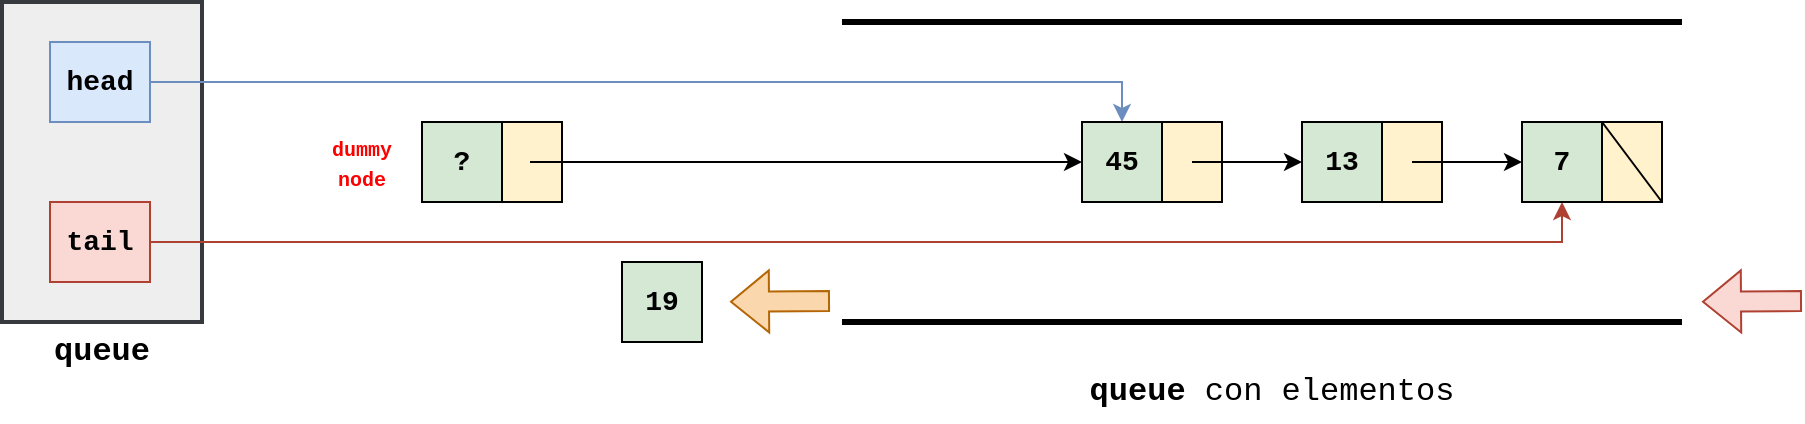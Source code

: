 <mxfile version="24.6.4" type="device">
  <diagram name="Página-1" id="jQoiph2c1nl-3ZJ2nl2n">
    <mxGraphModel dx="880" dy="532" grid="1" gridSize="10" guides="1" tooltips="1" connect="1" arrows="1" fold="1" page="1" pageScale="1" pageWidth="827" pageHeight="1169" math="0" shadow="0">
      <root>
        <mxCell id="0" />
        <mxCell id="1" parent="0" />
        <mxCell id="DvdFpIc3kAiTPLH7OsFK-3" value="" style="rounded=0;whiteSpace=wrap;html=1;fillColor=#eeeeee;strokeColor=#36393D;strokeWidth=2;" parent="1" vertex="1">
          <mxGeometry x="50" y="310" width="100" height="160" as="geometry" />
        </mxCell>
        <mxCell id="DvdFpIc3kAiTPLH7OsFK-4" value="&lt;font style=&quot;font-size: 14px;&quot; face=&quot;Courier New&quot;&gt;&lt;b&gt;head&lt;/b&gt;&lt;/font&gt;" style="rounded=0;whiteSpace=wrap;html=1;fillColor=#dae8fc;strokeColor=#6C8EBF;" parent="1" vertex="1">
          <mxGeometry x="74" y="330" width="50" height="40" as="geometry" />
        </mxCell>
        <mxCell id="DvdFpIc3kAiTPLH7OsFK-5" value="" style="endArrow=classic;html=1;rounded=0;exitX=1;exitY=0.5;exitDx=0;exitDy=0;strokeColor=#6C8EBF;entryX=0.5;entryY=0;entryDx=0;entryDy=0;" parent="1" source="DvdFpIc3kAiTPLH7OsFK-4" target="AvE5WQw8Jb_-of-wMx07-7" edge="1">
          <mxGeometry width="50" height="50" relative="1" as="geometry">
            <mxPoint x="270" y="480" as="sourcePoint" />
            <mxPoint x="180" y="360" as="targetPoint" />
            <Array as="points">
              <mxPoint x="610" y="350" />
            </Array>
          </mxGeometry>
        </mxCell>
        <mxCell id="DvdFpIc3kAiTPLH7OsFK-6" value="&lt;font style=&quot;font-size: 16px;&quot; face=&quot;Courier New&quot;&gt;&lt;b&gt;queue&lt;/b&gt;&lt;/font&gt;" style="text;html=1;align=center;verticalAlign=middle;whiteSpace=wrap;rounded=0;" parent="1" vertex="1">
          <mxGeometry x="70" y="470" width="60" height="30" as="geometry" />
        </mxCell>
        <mxCell id="DvdFpIc3kAiTPLH7OsFK-7" value="&lt;font style=&quot;font-size: 14px;&quot; face=&quot;Courier New&quot;&gt;&lt;b&gt;tail&lt;/b&gt;&lt;/font&gt;" style="rounded=0;whiteSpace=wrap;html=1;fillColor=#fad9d5;strokeColor=#ae4132;" parent="1" vertex="1">
          <mxGeometry x="74" y="410" width="50" height="40" as="geometry" />
        </mxCell>
        <mxCell id="DvdFpIc3kAiTPLH7OsFK-8" value="" style="endArrow=classic;html=1;rounded=0;exitX=1;exitY=0.5;exitDx=0;exitDy=0;strokeColor=#AE4132;entryX=0.5;entryY=1;entryDx=0;entryDy=0;" parent="1" source="DvdFpIc3kAiTPLH7OsFK-7" target="AvE5WQw8Jb_-of-wMx07-13" edge="1">
          <mxGeometry width="50" height="50" relative="1" as="geometry">
            <mxPoint x="270" y="537" as="sourcePoint" />
            <mxPoint x="610" y="420" as="targetPoint" />
            <Array as="points">
              <mxPoint x="830" y="430" />
            </Array>
          </mxGeometry>
        </mxCell>
        <mxCell id="DvdFpIc3kAiTPLH7OsFK-10" value="" style="endArrow=none;html=1;rounded=0;exitX=1;exitY=1;exitDx=0;exitDy=0;entryX=0;entryY=0;entryDx=0;entryDy=0;" parent="1" source="vKHlf7crhxHV-lQtjQDH-2" target="vKHlf7crhxHV-lQtjQDH-2" edge="1">
          <mxGeometry width="50" height="50" relative="1" as="geometry">
            <mxPoint x="230" y="427" as="sourcePoint" />
            <mxPoint x="280" y="377" as="targetPoint" />
          </mxGeometry>
        </mxCell>
        <mxCell id="vKHlf7crhxHV-lQtjQDH-1" value="&lt;font face=&quot;Courier New&quot;&gt;&lt;span style=&quot;font-size: 14px;&quot;&gt;&lt;b&gt;?&lt;/b&gt;&lt;/span&gt;&lt;/font&gt;" style="rounded=0;whiteSpace=wrap;html=1;fillColor=#d5e8d4;strokeColor=#000000;" parent="1" vertex="1">
          <mxGeometry x="260" y="370" width="40" height="40" as="geometry" />
        </mxCell>
        <mxCell id="vKHlf7crhxHV-lQtjQDH-2" value="" style="rounded=0;whiteSpace=wrap;html=1;fillColor=#fff2cc;strokeColor=#000000;" parent="1" vertex="1">
          <mxGeometry x="300" y="370" width="30" height="40" as="geometry" />
        </mxCell>
        <mxCell id="vKHlf7crhxHV-lQtjQDH-5" value="&lt;font color=&quot;#ff0000&quot; style=&quot;font-size: 10px;&quot; face=&quot;Courier New&quot;&gt;&lt;b&gt;dummy node&lt;/b&gt;&lt;/font&gt;" style="text;html=1;align=center;verticalAlign=middle;whiteSpace=wrap;rounded=0;" parent="1" vertex="1">
          <mxGeometry x="210" y="375" width="40" height="30" as="geometry" />
        </mxCell>
        <mxCell id="AvE5WQw8Jb_-of-wMx07-1" value="" style="endArrow=none;html=1;rounded=0;strokeWidth=3;" parent="1" edge="1">
          <mxGeometry width="50" height="50" relative="1" as="geometry">
            <mxPoint x="470" y="320" as="sourcePoint" />
            <mxPoint x="890" y="320" as="targetPoint" />
          </mxGeometry>
        </mxCell>
        <mxCell id="AvE5WQw8Jb_-of-wMx07-2" value="" style="endArrow=none;html=1;rounded=0;strokeWidth=3;" parent="1" edge="1">
          <mxGeometry width="50" height="50" relative="1" as="geometry">
            <mxPoint x="470" y="470" as="sourcePoint" />
            <mxPoint x="890" y="470" as="targetPoint" />
          </mxGeometry>
        </mxCell>
        <mxCell id="AvE5WQw8Jb_-of-wMx07-3" value="&lt;font style=&quot;font-size: 16px;&quot; face=&quot;Courier New&quot;&gt;&lt;b&gt;queue &lt;/b&gt;con elementos&lt;/font&gt;" style="text;html=1;align=center;verticalAlign=middle;whiteSpace=wrap;rounded=0;" parent="1" vertex="1">
          <mxGeometry x="580" y="490" width="210" height="30" as="geometry" />
        </mxCell>
        <mxCell id="AvE5WQw8Jb_-of-wMx07-4" value="&lt;font face=&quot;Courier New&quot;&gt;&lt;span style=&quot;font-size: 14px;&quot;&gt;&lt;b&gt;19&lt;/b&gt;&lt;/span&gt;&lt;/font&gt;" style="rounded=0;whiteSpace=wrap;html=1;fillColor=#d5e8d4;strokeColor=#000000;" parent="1" vertex="1">
          <mxGeometry x="360" y="440" width="40" height="40" as="geometry" />
        </mxCell>
        <mxCell id="AvE5WQw8Jb_-of-wMx07-7" value="&lt;font face=&quot;Courier New&quot;&gt;&lt;span style=&quot;font-size: 14px;&quot;&gt;&lt;b&gt;45&lt;/b&gt;&lt;/span&gt;&lt;/font&gt;" style="rounded=0;whiteSpace=wrap;html=1;fillColor=#d5e8d4;strokeColor=#000000;" parent="1" vertex="1">
          <mxGeometry x="590" y="370" width="40" height="40" as="geometry" />
        </mxCell>
        <mxCell id="AvE5WQw8Jb_-of-wMx07-8" value="" style="rounded=0;whiteSpace=wrap;html=1;fillColor=#fff2cc;strokeColor=#000000;" parent="1" vertex="1">
          <mxGeometry x="630" y="370" width="30" height="40" as="geometry" />
        </mxCell>
        <mxCell id="AvE5WQw8Jb_-of-wMx07-9" value="" style="endArrow=classic;html=1;rounded=0;" parent="1" edge="1">
          <mxGeometry width="50" height="50" relative="1" as="geometry">
            <mxPoint x="645" y="390" as="sourcePoint" />
            <mxPoint x="700" y="390" as="targetPoint" />
          </mxGeometry>
        </mxCell>
        <mxCell id="AvE5WQw8Jb_-of-wMx07-10" value="&lt;font face=&quot;Courier New&quot;&gt;&lt;span style=&quot;font-size: 14px;&quot;&gt;&lt;b&gt;13&lt;/b&gt;&lt;/span&gt;&lt;/font&gt;" style="rounded=0;whiteSpace=wrap;html=1;fillColor=#d5e8d4;strokeColor=#000000;" parent="1" vertex="1">
          <mxGeometry x="700" y="370" width="40" height="40" as="geometry" />
        </mxCell>
        <mxCell id="AvE5WQw8Jb_-of-wMx07-11" value="" style="rounded=0;whiteSpace=wrap;html=1;fillColor=#fff2cc;strokeColor=#000000;" parent="1" vertex="1">
          <mxGeometry x="740" y="370" width="30" height="40" as="geometry" />
        </mxCell>
        <mxCell id="AvE5WQw8Jb_-of-wMx07-12" value="" style="endArrow=classic;html=1;rounded=0;" parent="1" edge="1">
          <mxGeometry width="50" height="50" relative="1" as="geometry">
            <mxPoint x="755" y="390" as="sourcePoint" />
            <mxPoint x="810" y="390" as="targetPoint" />
          </mxGeometry>
        </mxCell>
        <mxCell id="AvE5WQw8Jb_-of-wMx07-13" value="&lt;font face=&quot;Courier New&quot;&gt;&lt;span style=&quot;font-size: 14px;&quot;&gt;&lt;b&gt;7&lt;/b&gt;&lt;/span&gt;&lt;/font&gt;" style="rounded=0;whiteSpace=wrap;html=1;fillColor=#d5e8d4;strokeColor=#000000;" parent="1" vertex="1">
          <mxGeometry x="810" y="370" width="40" height="40" as="geometry" />
        </mxCell>
        <mxCell id="AvE5WQw8Jb_-of-wMx07-14" value="" style="rounded=0;whiteSpace=wrap;html=1;fillColor=#fff2cc;strokeColor=#000000;" parent="1" vertex="1">
          <mxGeometry x="850" y="370" width="30" height="40" as="geometry" />
        </mxCell>
        <mxCell id="AvE5WQw8Jb_-of-wMx07-15" value="" style="endArrow=none;html=1;rounded=0;exitX=1;exitY=1;exitDx=0;exitDy=0;entryX=0;entryY=0;entryDx=0;entryDy=0;exitPerimeter=0;" parent="1" source="AvE5WQw8Jb_-of-wMx07-14" target="AvE5WQw8Jb_-of-wMx07-14" edge="1">
          <mxGeometry width="50" height="50" relative="1" as="geometry">
            <mxPoint x="530" y="550" as="sourcePoint" />
            <mxPoint x="580" y="500" as="targetPoint" />
          </mxGeometry>
        </mxCell>
        <mxCell id="AvE5WQw8Jb_-of-wMx07-17" value="" style="shape=flexArrow;endArrow=classic;html=1;rounded=0;fillColor=#fad9d5;strokeColor=#ae4132;" parent="1" edge="1">
          <mxGeometry width="50" height="50" relative="1" as="geometry">
            <mxPoint x="950" y="459.5" as="sourcePoint" />
            <mxPoint x="900" y="459.84" as="targetPoint" />
          </mxGeometry>
        </mxCell>
        <mxCell id="AvE5WQw8Jb_-of-wMx07-18" value="" style="endArrow=classic;html=1;rounded=0;entryX=0;entryY=0.5;entryDx=0;entryDy=0;" parent="1" target="AvE5WQw8Jb_-of-wMx07-7" edge="1">
          <mxGeometry width="50" height="50" relative="1" as="geometry">
            <mxPoint x="314" y="390" as="sourcePoint" />
            <mxPoint x="600" y="400" as="targetPoint" />
          </mxGeometry>
        </mxCell>
        <mxCell id="AvE5WQw8Jb_-of-wMx07-21" value="" style="shape=flexArrow;endArrow=classic;html=1;rounded=0;fillColor=#fad7ac;strokeColor=#b46504;" parent="1" edge="1">
          <mxGeometry width="50" height="50" relative="1" as="geometry">
            <mxPoint x="464" y="459.5" as="sourcePoint" />
            <mxPoint x="414" y="459.84" as="targetPoint" />
          </mxGeometry>
        </mxCell>
      </root>
    </mxGraphModel>
  </diagram>
</mxfile>
